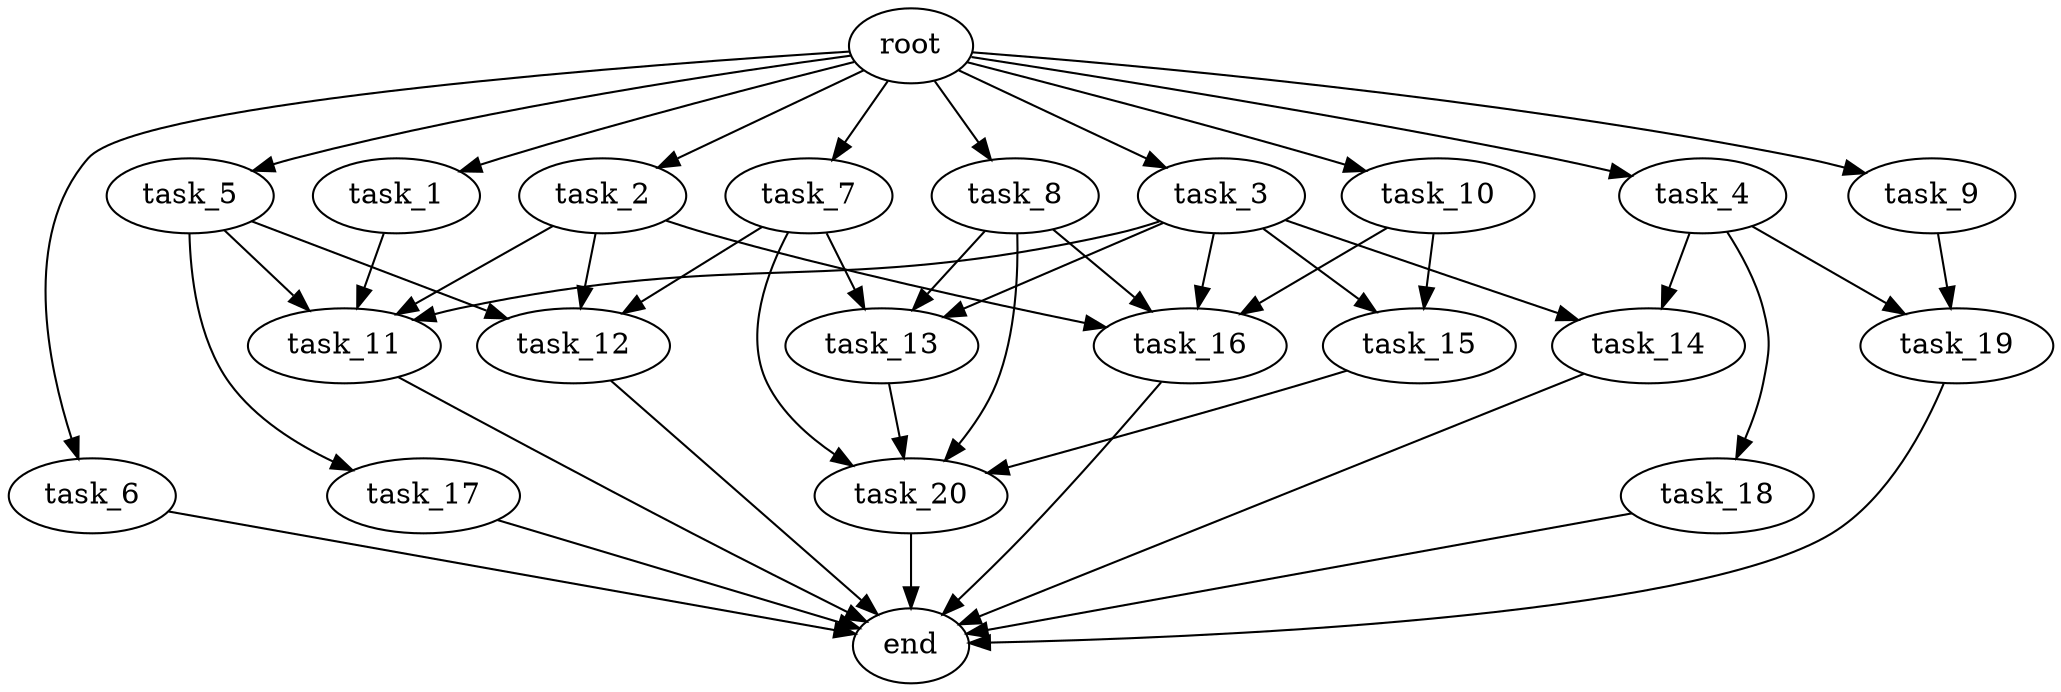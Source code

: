 digraph G {
  root [size="0.000000e+00"];
  task_1 [size="7.385211e+10"];
  task_2 [size="9.756035e+10"];
  task_3 [size="3.313475e+10"];
  task_4 [size="7.054808e+10"];
  task_5 [size="4.739633e+10"];
  task_6 [size="2.898982e+10"];
  task_7 [size="9.440151e+10"];
  task_8 [size="9.806917e+10"];
  task_9 [size="5.737702e+10"];
  task_10 [size="1.471688e+10"];
  task_11 [size="5.652750e+10"];
  task_12 [size="9.068901e+10"];
  task_13 [size="4.421613e+10"];
  task_14 [size="6.891781e+10"];
  task_15 [size="7.316674e+10"];
  task_16 [size="9.001845e+10"];
  task_17 [size="1.395094e+10"];
  task_18 [size="5.510049e+10"];
  task_19 [size="3.081514e+10"];
  task_20 [size="4.016898e+10"];
  end [size="0.000000e+00"];

  root -> task_1 [size="1.000000e-12"];
  root -> task_2 [size="1.000000e-12"];
  root -> task_3 [size="1.000000e-12"];
  root -> task_4 [size="1.000000e-12"];
  root -> task_5 [size="1.000000e-12"];
  root -> task_6 [size="1.000000e-12"];
  root -> task_7 [size="1.000000e-12"];
  root -> task_8 [size="1.000000e-12"];
  root -> task_9 [size="1.000000e-12"];
  root -> task_10 [size="1.000000e-12"];
  task_1 -> task_11 [size="1.413187e+08"];
  task_2 -> task_11 [size="1.413187e+08"];
  task_2 -> task_12 [size="3.022967e+08"];
  task_2 -> task_16 [size="2.250461e+08"];
  task_3 -> task_11 [size="1.413187e+08"];
  task_3 -> task_13 [size="1.473871e+08"];
  task_3 -> task_14 [size="3.445890e+08"];
  task_3 -> task_15 [size="3.658337e+08"];
  task_3 -> task_16 [size="2.250461e+08"];
  task_4 -> task_14 [size="3.445890e+08"];
  task_4 -> task_18 [size="5.510049e+08"];
  task_4 -> task_19 [size="1.540757e+08"];
  task_5 -> task_11 [size="1.413187e+08"];
  task_5 -> task_12 [size="3.022967e+08"];
  task_5 -> task_17 [size="1.395094e+08"];
  task_6 -> end [size="1.000000e-12"];
  task_7 -> task_12 [size="3.022967e+08"];
  task_7 -> task_13 [size="1.473871e+08"];
  task_7 -> task_20 [size="1.004224e+08"];
  task_8 -> task_13 [size="1.473871e+08"];
  task_8 -> task_16 [size="2.250461e+08"];
  task_8 -> task_20 [size="1.004224e+08"];
  task_9 -> task_19 [size="1.540757e+08"];
  task_10 -> task_15 [size="3.658337e+08"];
  task_10 -> task_16 [size="2.250461e+08"];
  task_11 -> end [size="1.000000e-12"];
  task_12 -> end [size="1.000000e-12"];
  task_13 -> task_20 [size="1.004224e+08"];
  task_14 -> end [size="1.000000e-12"];
  task_15 -> task_20 [size="1.004224e+08"];
  task_16 -> end [size="1.000000e-12"];
  task_17 -> end [size="1.000000e-12"];
  task_18 -> end [size="1.000000e-12"];
  task_19 -> end [size="1.000000e-12"];
  task_20 -> end [size="1.000000e-12"];
}
